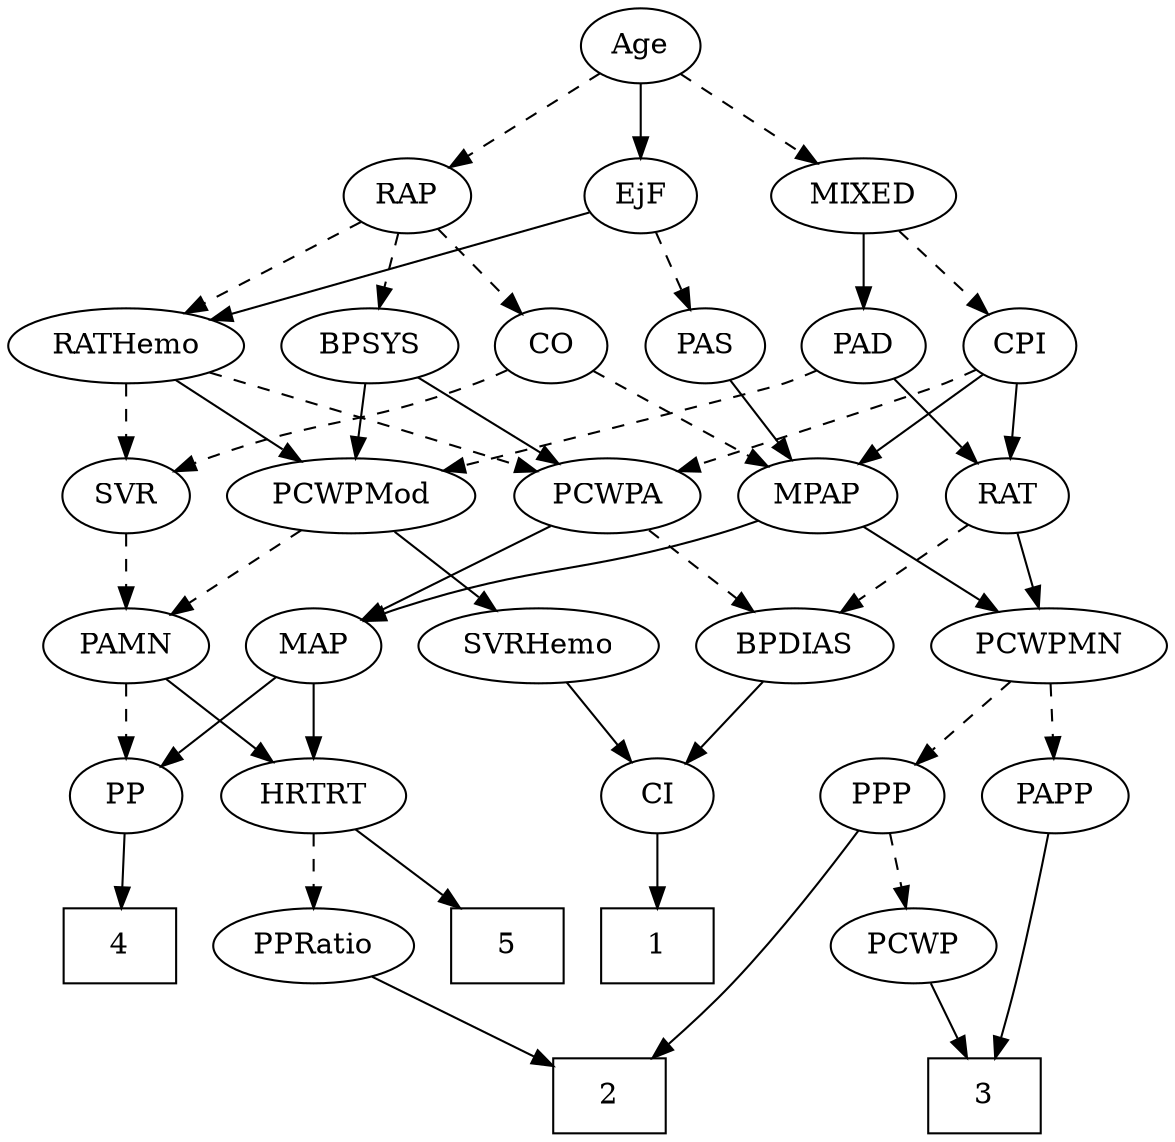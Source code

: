 strict digraph {
	graph [bb="0,0,510.24,540"];
	node [label="\N"];
	1	[height=0.5,
		pos="212.85,90",
		shape=box,
		width=0.75];
	2	[height=0.5,
		pos="175.85,18",
		shape=box,
		width=0.75];
	3	[height=0.5,
		pos="76.847,18",
		shape=box,
		width=0.75];
	4	[height=0.5,
		pos="460.85,90",
		shape=box,
		width=0.75];
	5	[height=0.5,
		pos="382.85,90",
		shape=box,
		width=0.75];
	Age	[height=0.5,
		pos="252.85,522",
		width=0.75];
	EjF	[height=0.5,
		pos="252.85,450",
		width=0.75];
	Age -> EjF	[pos="e,252.85,468.1 252.85,503.7 252.85,495.98 252.85,486.71 252.85,478.11",
		style=solid];
	RAP	[height=0.5,
		pos="345.85,450",
		width=0.77632];
	Age -> RAP	[pos="e,328.43,464.11 270.34,507.83 284.37,497.27 304.26,482.3 320.11,470.37",
		style=dashed];
	MIXED	[height=0.5,
		pos="126.85,450",
		width=1.1193];
	Age -> MIXED	[pos="e,151.36,464.62 232.6,509.75 213.07,498.9 183.17,482.29 160.13,469.49",
		style=dashed];
	PAS	[height=0.5,
		pos="200.85,378",
		width=0.75];
	EjF -> PAS	[pos="e,212.36,394.49 241.31,433.46 234.57,424.4 225.95,412.79 218.39,402.61",
		style=dashed];
	RATHemo	[height=0.5,
		pos="460.85,378",
		width=1.3721];
	EjF -> RATHemo	[pos="e,425.87,390.77 276.71,440.97 310.66,429.54 373.54,408.38 416.27,394",
		style=solid];
	BPSYS	[height=0.5,
		pos="283.85,378",
		width=1.0471];
	RAP -> BPSYS	[pos="e,298.14,395.13 332.39,433.81 324.33,424.71 313.91,412.95 304.8,402.65",
		style=dashed];
	CO	[height=0.5,
		pos="366.85,378",
		width=0.75];
	RAP -> CO	[pos="e,361.81,395.79 350.93,432.05 353.33,424.06 356.25,414.33 358.93,405.4",
		style=dashed];
	RAP -> RATHemo	[pos="e,436.55,393.79 365.62,436.97 382.73,426.55 407.84,411.27 427.98,399.01",
		style=dashed];
	PAD	[height=0.5,
		pos="126.85,378",
		width=0.79437];
	MIXED -> PAD	[pos="e,126.85,396.1 126.85,431.7 126.85,423.98 126.85,414.71 126.85,406.11",
		style=solid];
	CPI	[height=0.5,
		pos="52.847,378",
		width=0.75];
	MIXED -> CPI	[pos="e,67.716,393.07 110.42,433.46 100.05,423.65 86.499,410.83 75.153,400.1",
		style=dashed];
	MPAP	[height=0.5,
		pos="155.85,306",
		width=0.97491];
	PCWPMN	[height=0.5,
		pos="56.847,234",
		width=1.3902];
	MPAP -> PCWPMN	[pos="e,78.569,250.36 135.81,290.83 121.8,280.92 102.83,267.51 86.992,256.31",
		style=solid];
	MAP	[height=0.5,
		pos="375.85,234",
		width=0.84854];
	MPAP -> MAP	[pos="e,352.38,245.64 182.67,294.1 188.3,291.96 194.24,289.82 199.85,288 259.32,268.7 276.7,272.28 335.85,252 338.22,251.19 340.65,250.3 \
343.09,249.37",
		style=solid];
	PCWPMod	[height=0.5,
		pos="362.85,306",
		width=1.4443];
	BPSYS -> PCWPMod	[pos="e,344.64,323.13 300.99,361.81 311.46,352.53 325.06,340.48 336.84,330.05",
		style=solid];
	PCWPA	[height=0.5,
		pos="250.85,306",
		width=1.1555];
	BPSYS -> PCWPA	[pos="e,258.76,323.79 275.86,360.05 272.05,351.97 267.4,342.12 263.16,333.11",
		style=solid];
	RAT	[height=0.5,
		pos="65.847,306",
		width=0.75827];
	PAD -> RAT	[pos="e,79.057,322.16 113.61,361.81 105.46,352.45 94.85,340.28 85.703,329.79",
		style=solid];
	PAD -> PCWPMod	[pos="e,323.82,317.97 149.1,366.31 154.21,364.07 159.67,361.83 164.85,360 224.22,339.08 241.08,340.45 301.85,324 305.85,322.92 309.99,\
321.78 314.15,320.64",
		style=dashed];
	CO -> MPAP	[pos="e,182.68,317.86 345.79,366.31 340.95,364.06 335.77,361.82 330.85,360 274.22,339.03 257.19,342.9 199.85,324 197.31,323.16 194.7,322.26 \
192.09,321.33",
		style=dashed];
	SVR	[height=0.5,
		pos="460.85,306",
		width=0.77632];
	CO -> SVR	[pos="e,443.25,320.11 384.53,363.83 398.71,353.27 418.82,338.3 434.83,326.37",
		style=dashed];
	PAS -> MPAP	[pos="e,166.33,323.31 190.64,361.12 185.08,352.47 178.07,341.58 171.81,331.83",
		style=solid];
	PAMN	[height=0.5,
		pos="460.85,234",
		width=1.011];
	PP	[height=0.5,
		pos="460.85,162",
		width=0.75];
	PAMN -> PP	[pos="e,460.85,180.1 460.85,215.7 460.85,207.98 460.85,198.71 460.85,190.11",
		style=dashed];
	HRTRT	[height=0.5,
		pos="375.85,162",
		width=1.1013];
	PAMN -> HRTRT	[pos="e,394.14,178.07 442.82,218.15 430.96,208.38 415.23,195.43 402,184.54",
		style=solid];
	RATHemo -> SVR	[pos="e,460.85,324.1 460.85,359.7 460.85,351.98 460.85,342.71 460.85,334.11",
		style=dashed];
	RATHemo -> PCWPMod	[pos="e,384.54,322.49 439.1,361.46 425.52,351.77 407.85,339.15 392.94,328.5",
		style=solid];
	RATHemo -> PCWPA	[pos="e,282.67,317.61 425.7,365.28 389.04,353.06 331.6,333.92 292.64,320.93",
		style=dashed];
	CPI -> MPAP	[pos="e,135.47,320.85 71.262,364.49 86.776,353.94 109.24,338.68 127.12,326.53",
		style=solid];
	CPI -> RAT	[pos="e,62.639,324.28 55.994,360.05 57.426,352.35 59.156,343.03 60.765,334.36",
		style=solid];
	CPI -> PCWPA	[pos="e,219.03,317.65 73.97,366.48 78.807,364.22 83.964,361.94 88.847,360 137.06,340.89 150.58,340.2 199.85,324 202.95,322.98 206.16,321.92 \
209.38,320.85",
		style=dashed];
	RAT -> PCWPMN	[pos="e,59.068,252.28 63.669,288.05 62.677,280.35 61.479,271.03 60.365,262.36",
		style=solid];
	BPDIAS	[height=0.5,
		pos="166.85,234",
		width=1.1735];
	RAT -> BPDIAS	[pos="e,145.44,249.83 83.904,292.49 98.593,282.31 119.63,267.72 136.84,255.79",
		style=dashed];
	SVR -> PAMN	[pos="e,460.85,252.1 460.85,287.7 460.85,279.98 460.85,270.71 460.85,262.11",
		style=dashed];
	PCWPMod -> PAMN	[pos="e,440.83,249.3 384.6,289.46 398.64,279.43 417.07,266.27 432.29,255.4",
		style=dashed];
	SVRHemo	[height=0.5,
		pos="276.85,234",
		width=1.3902];
	PCWPMod -> SVRHemo	[pos="e,296.28,250.82 343.33,289.12 331.79,279.72 316.98,267.67 304.28,257.33",
		style=solid];
	PCWPA -> BPDIAS	[pos="e,185.33,250.4 232.62,289.81 221.14,280.25 206.13,267.74 193.35,257.08",
		style=dashed];
	PCWPA -> MAP	[pos="e,354.43,246.99 275.25,291.34 295.39,280.06 324.07,264 345.66,251.91",
		style=solid];
	PPP	[height=0.5,
		pos="108.85,162",
		width=0.75];
	PCWPMN -> PPP	[pos="e,97.325,178.51 69.17,216.41 75.767,207.53 84.007,196.44 91.265,186.67",
		style=dashed];
	PAPP	[height=0.5,
		pos="31.847,162",
		width=0.88464];
	PCWPMN -> PAPP	[pos="e,37.843,179.79 50.795,216.05 47.94,208.06 44.465,198.33 41.276,189.4",
		style=dashed];
	CI	[height=0.5,
		pos="212.85,162",
		width=0.75];
	SVRHemo -> CI	[pos="e,226.3,177.72 262,216.76 253.41,207.37 242.48,195.41 233.1,185.15",
		style=solid];
	BPDIAS -> CI	[pos="e,202.34,178.99 177.75,216.41 183.44,207.74 190.52,196.97 196.83,187.38",
		style=solid];
	MAP -> PP	[pos="e,444.54,176.43 393.05,218.83 405.62,208.48 422.83,194.31 436.77,182.83",
		style=solid];
	MAP -> HRTRT	[pos="e,375.85,180.1 375.85,215.7 375.85,207.98 375.85,198.71 375.85,190.11",
		style=solid];
	PP -> 4	[pos="e,460.85,108.1 460.85,143.7 460.85,135.98 460.85,126.71 460.85,118.11",
		style=solid];
	PPP -> 2	[pos="e,169.49,36 118.56,145.03 124.7,134.65 132.63,120.73 138.85,108 148.9,87.419 158.79,63.399 165.8,45.504",
		style=solid];
	PCWP	[height=0.5,
		pos="94.847,90",
		width=0.97491];
	PPP -> PCWP	[pos="e,98.302,108.28 105.46,144.05 103.92,136.35 102.05,127.03 100.32,118.36",
		style=dashed];
	PPRatio	[height=0.5,
		pos="297.85,90",
		width=1.1013];
	PPRatio -> 2	[pos="e,203.13,34.655 274.32,75.503 256.67,65.374 232.18,51.322 212.04,39.766",
		style=solid];
	PCWP -> 3	[pos="e,81.289,36.275 90.49,72.055 88.486,64.261 86.059,54.822 83.81,46.079",
		style=solid];
	CI -> 1	[pos="e,212.85,108.1 212.85,143.7 212.85,135.98 212.85,126.71 212.85,118.11",
		style=solid];
	PAPP -> 3	[pos="e,67.065,36.202 34.213,143.93 37.024,125.76 42.424,96.337 50.847,72 53.965,62.993 58.248,53.535 62.44,45.143",
		style=solid];
	HRTRT -> 5	[pos="e,381.14,108.1 377.58,143.7 378.35,135.98 379.28,126.71 380.14,118.11",
		style=solid];
	HRTRT -> PPRatio	[pos="e,315.11,106.49 358.54,145.46 348.03,136.04 334.45,123.85 322.81,113.4",
		style=dashed];
}
